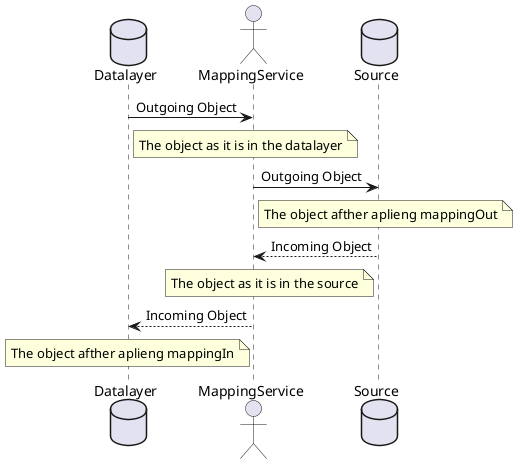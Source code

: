 @startuml
database Datalayer
actor MappingService
database Source

Datalayer -> MappingService: Outgoing Object
note right of Datalayer: The object as it is in the datalayer
MappingService -> Source: Outgoing Object
note right of MappingService: The object afther aplieng mappingOut

Source --> MappingService: Incoming Object
note left of Source: The object as it is in the source
MappingService --> Datalayer: Incoming Object
note left of MappingService: The object afther aplieng mappingIn

@enduml